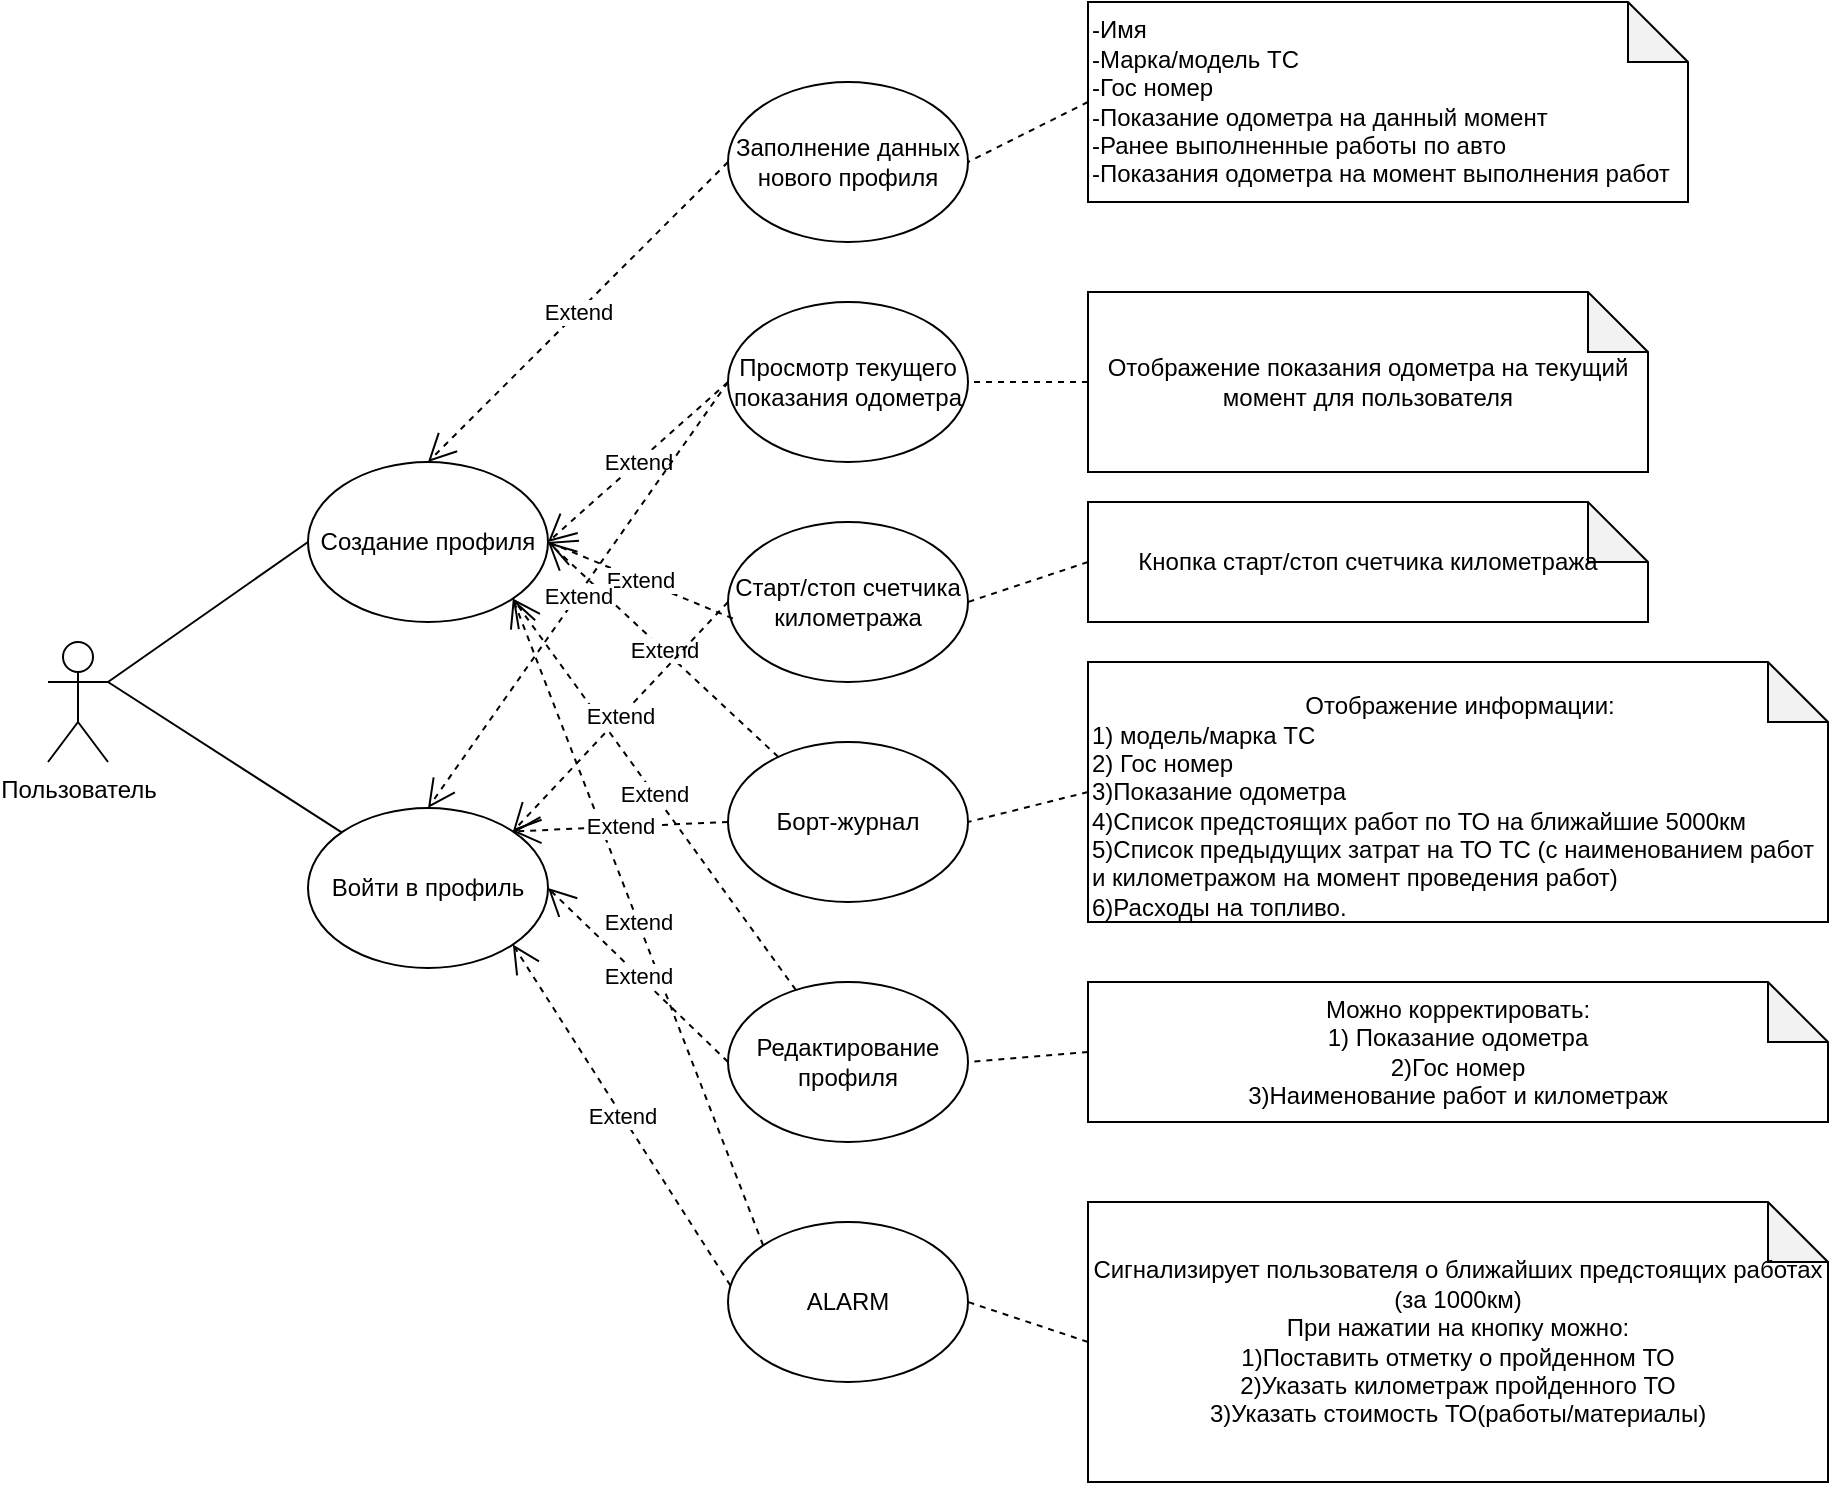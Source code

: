 <mxfile version="13.9.7" type="device"><diagram name="Page-1" id="e7e014a7-5840-1c2e-5031-d8a46d1fe8dd"><mxGraphModel dx="1038" dy="580" grid="1" gridSize="10" guides="1" tooltips="1" connect="1" arrows="1" fold="1" page="1" pageScale="1" pageWidth="1169" pageHeight="826" background="#ffffff" math="0" shadow="0"><root><mxCell id="0"/><mxCell id="1" parent="0"/><mxCell id="ov46M0kQm_itOGMNTTdL-41" value="Создание профиля" style="ellipse;whiteSpace=wrap;html=1;" parent="1" vertex="1"><mxGeometry x="210" y="240" width="120" height="80" as="geometry"/></mxCell><mxCell id="ov46M0kQm_itOGMNTTdL-42" value="Пользователь" style="shape=umlActor;verticalLabelPosition=bottom;verticalAlign=top;html=1;outlineConnect=0;direction=east;" parent="1" vertex="1"><mxGeometry x="80" y="330" width="30" height="60" as="geometry"/></mxCell><mxCell id="ov46M0kQm_itOGMNTTdL-43" value="Войти в профиль" style="ellipse;whiteSpace=wrap;html=1;" parent="1" vertex="1"><mxGeometry x="210" y="413" width="120" height="80" as="geometry"/></mxCell><mxCell id="ov46M0kQm_itOGMNTTdL-44" value="" style="endArrow=none;html=1;exitX=1;exitY=0.333;exitDx=0;exitDy=0;exitPerimeter=0;entryX=0;entryY=0.5;entryDx=0;entryDy=0;" parent="1" source="ov46M0kQm_itOGMNTTdL-42" target="ov46M0kQm_itOGMNTTdL-41" edge="1"><mxGeometry width="50" height="50" relative="1" as="geometry"><mxPoint x="310" y="360" as="sourcePoint"/><mxPoint x="360" y="310" as="targetPoint"/></mxGeometry></mxCell><mxCell id="ov46M0kQm_itOGMNTTdL-45" value="" style="endArrow=none;html=1;" parent="1" target="ov46M0kQm_itOGMNTTdL-43" edge="1"><mxGeometry width="50" height="50" relative="1" as="geometry"><mxPoint x="110" y="350" as="sourcePoint"/><mxPoint x="360" y="310" as="targetPoint"/></mxGeometry></mxCell><mxCell id="ov46M0kQm_itOGMNTTdL-46" value="Заполнение данных нового профиля" style="ellipse;whiteSpace=wrap;html=1;" parent="1" vertex="1"><mxGeometry x="420" y="50" width="120" height="80" as="geometry"/></mxCell><mxCell id="ov46M0kQm_itOGMNTTdL-47" value="Просмотр текущего показания одометра" style="ellipse;whiteSpace=wrap;html=1;" parent="1" vertex="1"><mxGeometry x="420" y="160" width="120" height="80" as="geometry"/></mxCell><mxCell id="ov46M0kQm_itOGMNTTdL-48" value="Старт/стоп счетчика километража" style="ellipse;whiteSpace=wrap;html=1;" parent="1" vertex="1"><mxGeometry x="420" y="270" width="120" height="80" as="geometry"/></mxCell><mxCell id="ov46M0kQm_itOGMNTTdL-49" value="Борт-журнал" style="ellipse;whiteSpace=wrap;html=1;" parent="1" vertex="1"><mxGeometry x="420" y="380" width="120" height="80" as="geometry"/></mxCell><mxCell id="ov46M0kQm_itOGMNTTdL-50" value="Редактирование профиля" style="ellipse;whiteSpace=wrap;html=1;" parent="1" vertex="1"><mxGeometry x="420" y="500" width="120" height="80" as="geometry"/></mxCell><mxCell id="ov46M0kQm_itOGMNTTdL-51" value="ALARM" style="ellipse;whiteSpace=wrap;html=1;" parent="1" vertex="1"><mxGeometry x="420" y="620" width="120" height="80" as="geometry"/></mxCell><mxCell id="ov46M0kQm_itOGMNTTdL-52" value="-Имя&lt;br&gt;-Марка/модель ТС&lt;br&gt;-Гос номер&lt;br&gt;-Показание одометра на данный момент&lt;br&gt;-Ранее выполненные работы по авто&amp;nbsp;&lt;br&gt;&lt;div&gt;&lt;span&gt;-Показания одометра на момент выполнения работ&lt;/span&gt;&lt;/div&gt;" style="shape=note;whiteSpace=wrap;html=1;backgroundOutline=1;darkOpacity=0.05;align=left;" parent="1" vertex="1"><mxGeometry x="600" y="10" width="300" height="100" as="geometry"/></mxCell><mxCell id="ov46M0kQm_itOGMNTTdL-53" value="" style="endArrow=none;dashed=1;html=1;entryX=1;entryY=0.5;entryDx=0;entryDy=0;exitX=0;exitY=0.5;exitDx=0;exitDy=0;exitPerimeter=0;" parent="1" source="ov46M0kQm_itOGMNTTdL-52" target="ov46M0kQm_itOGMNTTdL-46" edge="1"><mxGeometry width="50" height="50" relative="1" as="geometry"><mxPoint x="240" y="400" as="sourcePoint"/><mxPoint x="290" y="350" as="targetPoint"/></mxGeometry></mxCell><mxCell id="ov46M0kQm_itOGMNTTdL-54" value="Extend" style="endArrow=open;endSize=12;dashed=1;html=1;entryX=0.5;entryY=0;entryDx=0;entryDy=0;exitX=0;exitY=0.5;exitDx=0;exitDy=0;" parent="1" source="ov46M0kQm_itOGMNTTdL-46" target="ov46M0kQm_itOGMNTTdL-41" edge="1"><mxGeometry width="160" relative="1" as="geometry"><mxPoint x="190" y="170" as="sourcePoint"/><mxPoint x="350" y="170" as="targetPoint"/></mxGeometry></mxCell><mxCell id="ov46M0kQm_itOGMNTTdL-55" value="Extend" style="endArrow=open;endSize=12;dashed=1;html=1;exitX=0;exitY=0.5;exitDx=0;exitDy=0;" parent="1" source="ov46M0kQm_itOGMNTTdL-47" edge="1"><mxGeometry width="160" relative="1" as="geometry"><mxPoint x="400" y="100" as="sourcePoint"/><mxPoint x="330" y="280" as="targetPoint"/></mxGeometry></mxCell><mxCell id="ov46M0kQm_itOGMNTTdL-56" value="Extend" style="endArrow=open;endSize=12;dashed=1;html=1;exitX=0.02;exitY=0.603;exitDx=0;exitDy=0;entryX=1;entryY=0.5;entryDx=0;entryDy=0;exitPerimeter=0;" parent="1" source="ov46M0kQm_itOGMNTTdL-48" target="ov46M0kQm_itOGMNTTdL-41" edge="1"><mxGeometry width="160" relative="1" as="geometry"><mxPoint x="400" y="210" as="sourcePoint"/><mxPoint x="250" y="290" as="targetPoint"/></mxGeometry></mxCell><mxCell id="ov46M0kQm_itOGMNTTdL-57" value="Extend" style="endArrow=open;endSize=12;dashed=1;html=1;entryX=1;entryY=0.5;entryDx=0;entryDy=0;" parent="1" source="ov46M0kQm_itOGMNTTdL-49" target="ov46M0kQm_itOGMNTTdL-41" edge="1"><mxGeometry width="160" relative="1" as="geometry"><mxPoint x="402.4" y="328.24" as="sourcePoint"/><mxPoint x="310" y="330" as="targetPoint"/></mxGeometry></mxCell><mxCell id="ov46M0kQm_itOGMNTTdL-58" value="Extend" style="endArrow=open;endSize=12;dashed=1;html=1;entryX=1;entryY=1;entryDx=0;entryDy=0;" parent="1" source="ov46M0kQm_itOGMNTTdL-50" target="ov46M0kQm_itOGMNTTdL-41" edge="1"><mxGeometry width="160" relative="1" as="geometry"><mxPoint x="417.574" y="401.716" as="sourcePoint"/><mxPoint x="310" y="330" as="targetPoint"/></mxGeometry></mxCell><mxCell id="ov46M0kQm_itOGMNTTdL-59" value="Extend" style="endArrow=open;endSize=12;dashed=1;html=1;entryX=1;entryY=1;entryDx=0;entryDy=0;exitX=0;exitY=0;exitDx=0;exitDy=0;" parent="1" source="ov46M0kQm_itOGMNTTdL-51" target="ov46M0kQm_itOGMNTTdL-41" edge="1"><mxGeometry width="160" relative="1" as="geometry"><mxPoint x="462.0" y="494.623" as="sourcePoint"/><mxPoint x="322.426" y="318.284" as="targetPoint"/></mxGeometry></mxCell><mxCell id="ov46M0kQm_itOGMNTTdL-60" value="Extend" style="endArrow=open;endSize=12;dashed=1;html=1;entryX=0.5;entryY=0;entryDx=0;entryDy=0;" parent="1" target="ov46M0kQm_itOGMNTTdL-43" edge="1"><mxGeometry width="160" relative="1" as="geometry"><mxPoint x="420" y="200" as="sourcePoint"/><mxPoint x="340" y="290" as="targetPoint"/></mxGeometry></mxCell><mxCell id="ov46M0kQm_itOGMNTTdL-61" value="Extend" style="endArrow=open;endSize=12;dashed=1;html=1;exitX=0;exitY=0.5;exitDx=0;exitDy=0;entryX=1;entryY=0;entryDx=0;entryDy=0;" parent="1" source="ov46M0kQm_itOGMNTTdL-48" target="ov46M0kQm_itOGMNTTdL-43" edge="1"><mxGeometry width="160" relative="1" as="geometry"><mxPoint x="440" y="220" as="sourcePoint"/><mxPoint x="350" y="300" as="targetPoint"/></mxGeometry></mxCell><mxCell id="ov46M0kQm_itOGMNTTdL-62" value="Extend" style="endArrow=open;endSize=12;dashed=1;html=1;exitX=0;exitY=0.5;exitDx=0;exitDy=0;entryX=1;entryY=0;entryDx=0;entryDy=0;" parent="1" source="ov46M0kQm_itOGMNTTdL-49" target="ov46M0kQm_itOGMNTTdL-43" edge="1"><mxGeometry width="160" relative="1" as="geometry"><mxPoint x="450" y="230" as="sourcePoint"/><mxPoint x="360" y="310" as="targetPoint"/></mxGeometry></mxCell><mxCell id="ov46M0kQm_itOGMNTTdL-63" value="Extend" style="endArrow=open;endSize=12;dashed=1;html=1;exitX=0;exitY=0.5;exitDx=0;exitDy=0;entryX=1;entryY=0.5;entryDx=0;entryDy=0;" parent="1" source="ov46M0kQm_itOGMNTTdL-50" target="ov46M0kQm_itOGMNTTdL-43" edge="1"><mxGeometry width="160" relative="1" as="geometry"><mxPoint x="460" y="240" as="sourcePoint"/><mxPoint x="370" y="320" as="targetPoint"/></mxGeometry></mxCell><mxCell id="ov46M0kQm_itOGMNTTdL-64" value="Extend" style="endArrow=open;endSize=12;dashed=1;html=1;exitX=0.01;exitY=0.397;exitDx=0;exitDy=0;entryX=1;entryY=1;entryDx=0;entryDy=0;exitPerimeter=0;" parent="1" source="ov46M0kQm_itOGMNTTdL-51" target="ov46M0kQm_itOGMNTTdL-43" edge="1"><mxGeometry width="160" relative="1" as="geometry"><mxPoint x="470" y="250" as="sourcePoint"/><mxPoint x="380" y="330" as="targetPoint"/></mxGeometry></mxCell><mxCell id="ov46M0kQm_itOGMNTTdL-65" value="Отображение показания одометра на текущий момент для пользователя" style="shape=note;whiteSpace=wrap;html=1;backgroundOutline=1;darkOpacity=0.05;" parent="1" vertex="1"><mxGeometry x="600" y="155" width="280" height="90" as="geometry"/></mxCell><mxCell id="ov46M0kQm_itOGMNTTdL-66" value="" style="endArrow=none;dashed=1;html=1;entryX=1;entryY=0.5;entryDx=0;entryDy=0;exitX=0;exitY=0.5;exitDx=0;exitDy=0;exitPerimeter=0;" parent="1" source="ov46M0kQm_itOGMNTTdL-65" target="ov46M0kQm_itOGMNTTdL-47" edge="1"><mxGeometry width="50" height="50" relative="1" as="geometry"><mxPoint x="595" y="70" as="sourcePoint"/><mxPoint x="550" y="100" as="targetPoint"/></mxGeometry></mxCell><mxCell id="ov46M0kQm_itOGMNTTdL-67" value="Кнопка старт/стоп счетчика километража" style="shape=note;whiteSpace=wrap;html=1;backgroundOutline=1;darkOpacity=0.05;" parent="1" vertex="1"><mxGeometry x="600" y="260" width="280" height="60" as="geometry"/></mxCell><mxCell id="ov46M0kQm_itOGMNTTdL-68" value="" style="endArrow=none;dashed=1;html=1;entryX=1;entryY=0.5;entryDx=0;entryDy=0;exitX=0;exitY=0.5;exitDx=0;exitDy=0;exitPerimeter=0;" parent="1" source="ov46M0kQm_itOGMNTTdL-67" target="ov46M0kQm_itOGMNTTdL-48" edge="1"><mxGeometry width="50" height="50" relative="1" as="geometry"><mxPoint x="610" y="195" as="sourcePoint"/><mxPoint x="550" y="210" as="targetPoint"/></mxGeometry></mxCell><mxCell id="ov46M0kQm_itOGMNTTdL-69" value="&lt;br&gt;&lt;div style=&quot;text-align: center&quot;&gt;&lt;span&gt;Отображение информации:&lt;/span&gt;&lt;/div&gt;1) модель/марка ТС&lt;br&gt;2) Гос номер&lt;br&gt;3)Показание одометра&lt;br&gt;4)Список предстоящих работ по ТО на ближайшие 5000км&lt;br&gt;5)Список предыдущих затрат на ТО ТС (с наименованием работ и километражом на момент проведения работ)&lt;br&gt;6)Расходы на топливо." style="shape=note;whiteSpace=wrap;html=1;backgroundOutline=1;darkOpacity=0.05;align=left;" parent="1" vertex="1"><mxGeometry x="600" y="340" width="370" height="130" as="geometry"/></mxCell><mxCell id="ov46M0kQm_itOGMNTTdL-70" value="" style="endArrow=none;dashed=1;html=1;entryX=1;entryY=0.5;entryDx=0;entryDy=0;exitX=0;exitY=0.5;exitDx=0;exitDy=0;exitPerimeter=0;" parent="1" source="ov46M0kQm_itOGMNTTdL-69" target="ov46M0kQm_itOGMNTTdL-49" edge="1"><mxGeometry width="50" height="50" relative="1" as="geometry"><mxPoint x="610" y="300" as="sourcePoint"/><mxPoint x="550" y="320" as="targetPoint"/></mxGeometry></mxCell><mxCell id="ov46M0kQm_itOGMNTTdL-71" value="Можно корректировать:&lt;br&gt;1) Показание одометра&lt;br&gt;2)Гос номер&lt;br&gt;3)Наименование работ и километраж&lt;br&gt;" style="shape=note;whiteSpace=wrap;html=1;backgroundOutline=1;darkOpacity=0.05;" parent="1" vertex="1"><mxGeometry x="600" y="500" width="370" height="70" as="geometry"/></mxCell><mxCell id="ov46M0kQm_itOGMNTTdL-72" value="Сигнализирует пользователя о ближайших предстоящих работах (за 1000км)&lt;br&gt;При нажатии на кнопку можно:&lt;br&gt;1)Поставить отметку о пройденном ТО&lt;br&gt;2)Указать километраж пройденного ТО&lt;br&gt;3)Указать стоимость ТО(работы/материалы)" style="shape=note;whiteSpace=wrap;html=1;backgroundOutline=1;darkOpacity=0.05;" parent="1" vertex="1"><mxGeometry x="600" y="610" width="370" height="140" as="geometry"/></mxCell><mxCell id="ov46M0kQm_itOGMNTTdL-73" value="" style="endArrow=none;dashed=1;html=1;entryX=1;entryY=0.5;entryDx=0;entryDy=0;exitX=0;exitY=0.5;exitDx=0;exitDy=0;exitPerimeter=0;" parent="1" source="ov46M0kQm_itOGMNTTdL-71" target="ov46M0kQm_itOGMNTTdL-50" edge="1"><mxGeometry width="50" height="50" relative="1" as="geometry"><mxPoint x="610" y="415" as="sourcePoint"/><mxPoint x="550" y="430" as="targetPoint"/></mxGeometry></mxCell><mxCell id="ov46M0kQm_itOGMNTTdL-74" value="" style="endArrow=none;dashed=1;html=1;entryX=1;entryY=0.5;entryDx=0;entryDy=0;exitX=0;exitY=0.5;exitDx=0;exitDy=0;exitPerimeter=0;" parent="1" source="ov46M0kQm_itOGMNTTdL-72" target="ov46M0kQm_itOGMNTTdL-51" edge="1"><mxGeometry width="50" height="50" relative="1" as="geometry"><mxPoint x="610" y="545" as="sourcePoint"/><mxPoint x="550" y="550" as="targetPoint"/></mxGeometry></mxCell></root></mxGraphModel></diagram></mxfile>
